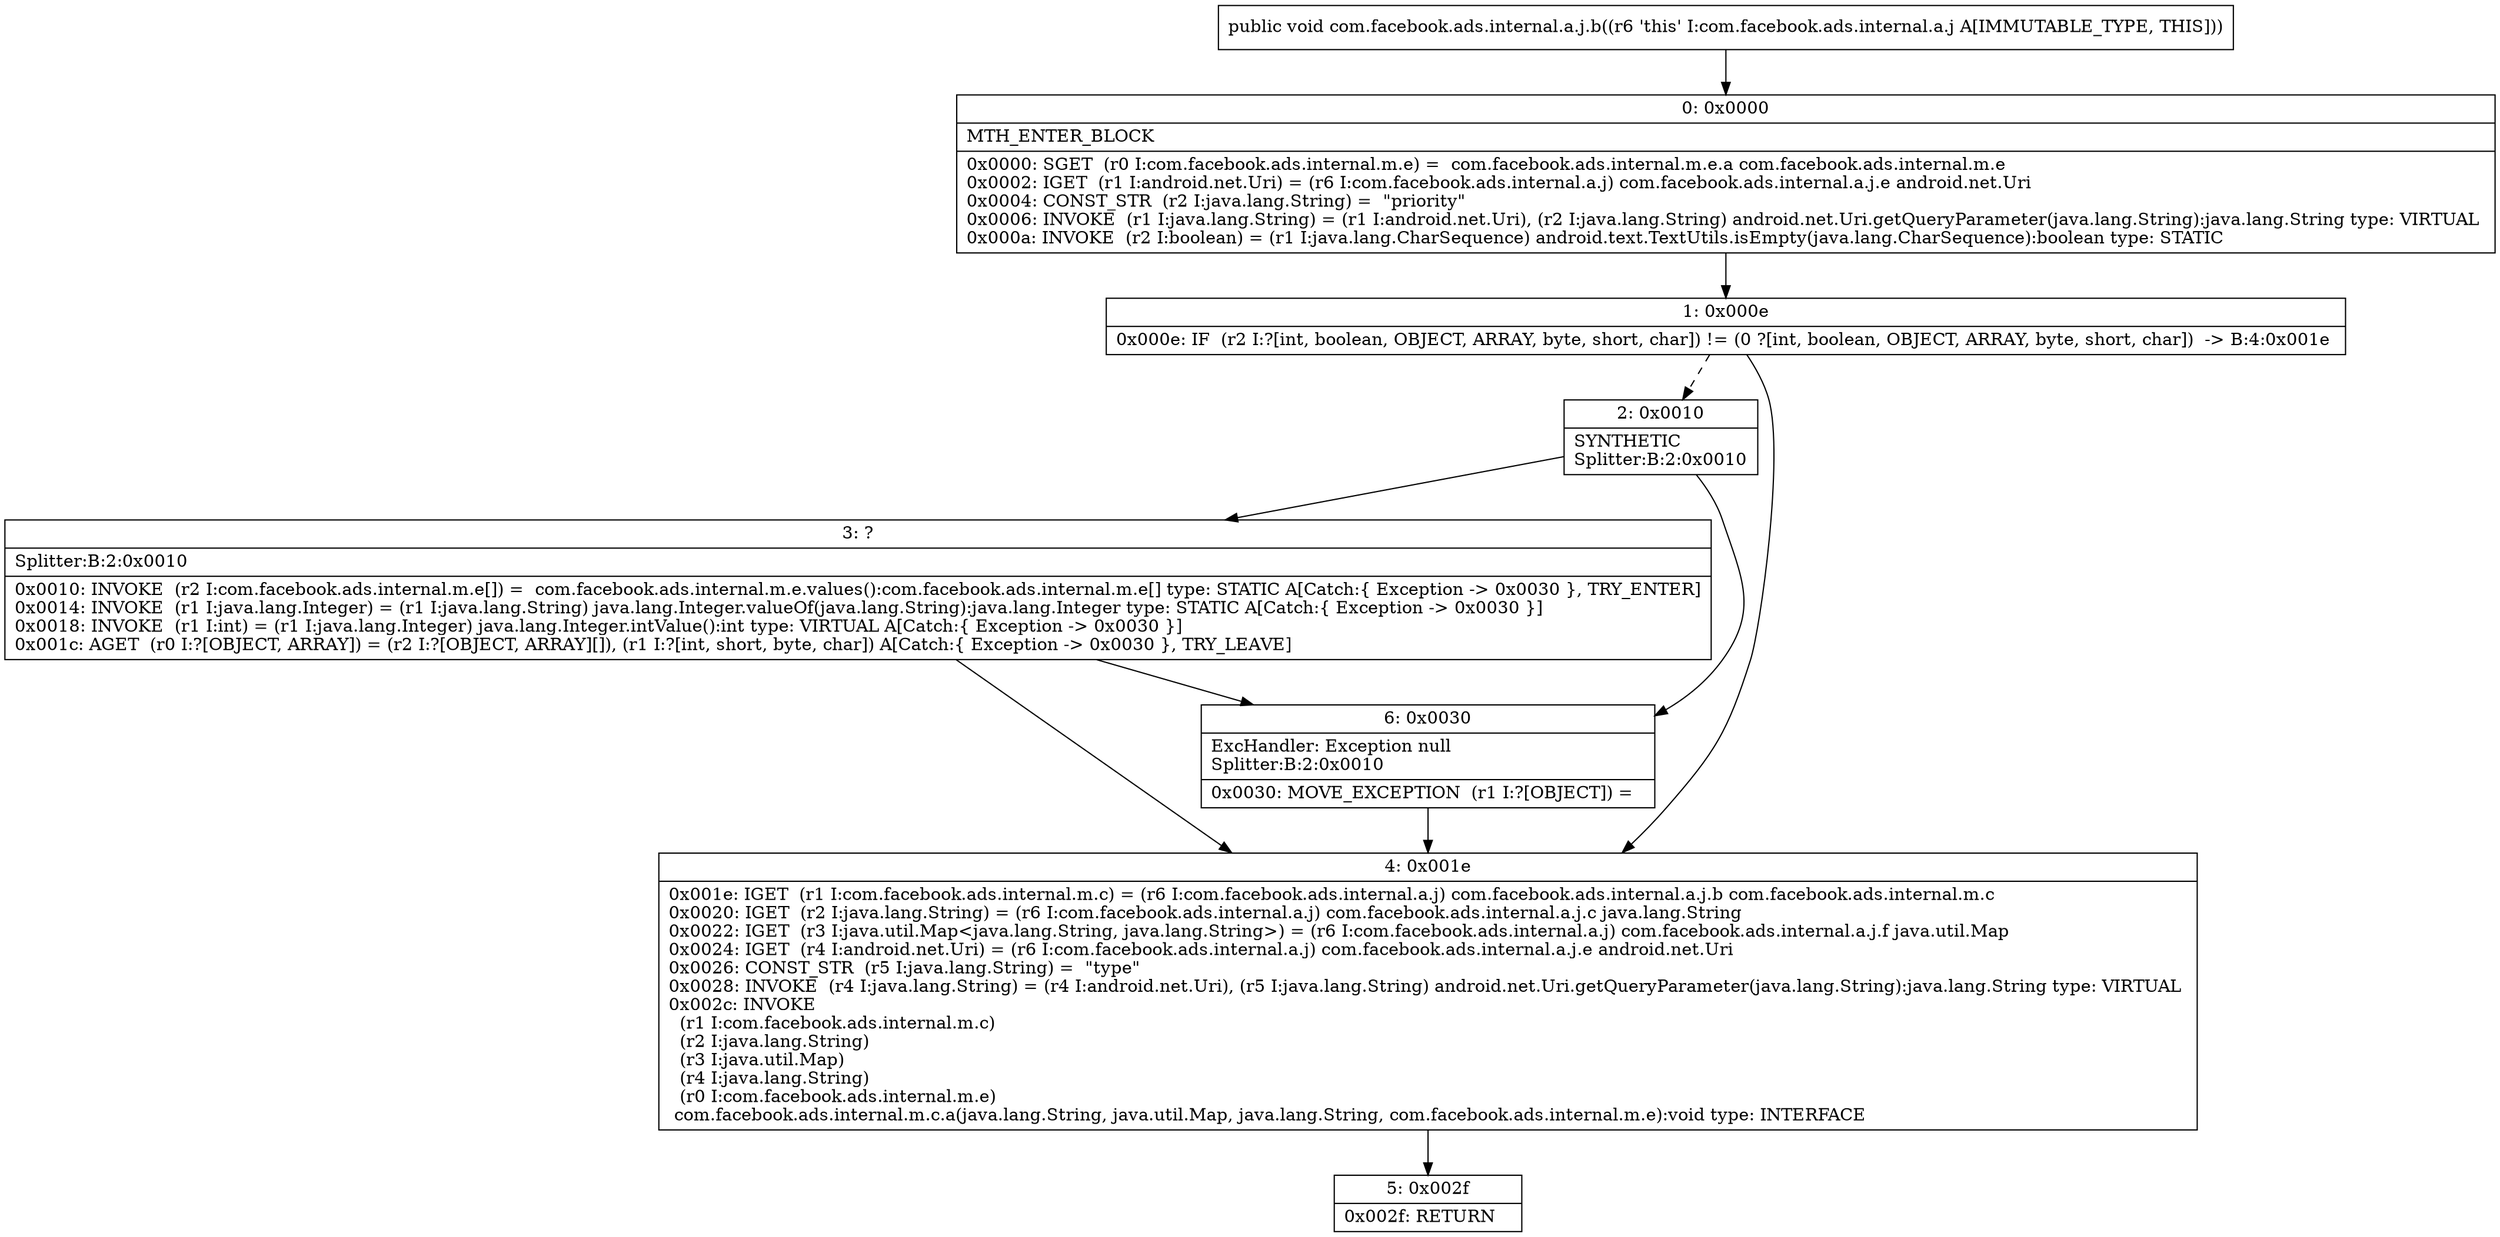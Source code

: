 digraph "CFG forcom.facebook.ads.internal.a.j.b()V" {
Node_0 [shape=record,label="{0\:\ 0x0000|MTH_ENTER_BLOCK\l|0x0000: SGET  (r0 I:com.facebook.ads.internal.m.e) =  com.facebook.ads.internal.m.e.a com.facebook.ads.internal.m.e \l0x0002: IGET  (r1 I:android.net.Uri) = (r6 I:com.facebook.ads.internal.a.j) com.facebook.ads.internal.a.j.e android.net.Uri \l0x0004: CONST_STR  (r2 I:java.lang.String) =  \"priority\" \l0x0006: INVOKE  (r1 I:java.lang.String) = (r1 I:android.net.Uri), (r2 I:java.lang.String) android.net.Uri.getQueryParameter(java.lang.String):java.lang.String type: VIRTUAL \l0x000a: INVOKE  (r2 I:boolean) = (r1 I:java.lang.CharSequence) android.text.TextUtils.isEmpty(java.lang.CharSequence):boolean type: STATIC \l}"];
Node_1 [shape=record,label="{1\:\ 0x000e|0x000e: IF  (r2 I:?[int, boolean, OBJECT, ARRAY, byte, short, char]) != (0 ?[int, boolean, OBJECT, ARRAY, byte, short, char])  \-\> B:4:0x001e \l}"];
Node_2 [shape=record,label="{2\:\ 0x0010|SYNTHETIC\lSplitter:B:2:0x0010\l}"];
Node_3 [shape=record,label="{3\:\ ?|Splitter:B:2:0x0010\l|0x0010: INVOKE  (r2 I:com.facebook.ads.internal.m.e[]) =  com.facebook.ads.internal.m.e.values():com.facebook.ads.internal.m.e[] type: STATIC A[Catch:\{ Exception \-\> 0x0030 \}, TRY_ENTER]\l0x0014: INVOKE  (r1 I:java.lang.Integer) = (r1 I:java.lang.String) java.lang.Integer.valueOf(java.lang.String):java.lang.Integer type: STATIC A[Catch:\{ Exception \-\> 0x0030 \}]\l0x0018: INVOKE  (r1 I:int) = (r1 I:java.lang.Integer) java.lang.Integer.intValue():int type: VIRTUAL A[Catch:\{ Exception \-\> 0x0030 \}]\l0x001c: AGET  (r0 I:?[OBJECT, ARRAY]) = (r2 I:?[OBJECT, ARRAY][]), (r1 I:?[int, short, byte, char]) A[Catch:\{ Exception \-\> 0x0030 \}, TRY_LEAVE]\l}"];
Node_4 [shape=record,label="{4\:\ 0x001e|0x001e: IGET  (r1 I:com.facebook.ads.internal.m.c) = (r6 I:com.facebook.ads.internal.a.j) com.facebook.ads.internal.a.j.b com.facebook.ads.internal.m.c \l0x0020: IGET  (r2 I:java.lang.String) = (r6 I:com.facebook.ads.internal.a.j) com.facebook.ads.internal.a.j.c java.lang.String \l0x0022: IGET  (r3 I:java.util.Map\<java.lang.String, java.lang.String\>) = (r6 I:com.facebook.ads.internal.a.j) com.facebook.ads.internal.a.j.f java.util.Map \l0x0024: IGET  (r4 I:android.net.Uri) = (r6 I:com.facebook.ads.internal.a.j) com.facebook.ads.internal.a.j.e android.net.Uri \l0x0026: CONST_STR  (r5 I:java.lang.String) =  \"type\" \l0x0028: INVOKE  (r4 I:java.lang.String) = (r4 I:android.net.Uri), (r5 I:java.lang.String) android.net.Uri.getQueryParameter(java.lang.String):java.lang.String type: VIRTUAL \l0x002c: INVOKE  \l  (r1 I:com.facebook.ads.internal.m.c)\l  (r2 I:java.lang.String)\l  (r3 I:java.util.Map)\l  (r4 I:java.lang.String)\l  (r0 I:com.facebook.ads.internal.m.e)\l com.facebook.ads.internal.m.c.a(java.lang.String, java.util.Map, java.lang.String, com.facebook.ads.internal.m.e):void type: INTERFACE \l}"];
Node_5 [shape=record,label="{5\:\ 0x002f|0x002f: RETURN   \l}"];
Node_6 [shape=record,label="{6\:\ 0x0030|ExcHandler: Exception null\lSplitter:B:2:0x0010\l|0x0030: MOVE_EXCEPTION  (r1 I:?[OBJECT]) =  \l}"];
MethodNode[shape=record,label="{public void com.facebook.ads.internal.a.j.b((r6 'this' I:com.facebook.ads.internal.a.j A[IMMUTABLE_TYPE, THIS])) }"];
MethodNode -> Node_0;
Node_0 -> Node_1;
Node_1 -> Node_2[style=dashed];
Node_1 -> Node_4;
Node_2 -> Node_3;
Node_2 -> Node_6;
Node_3 -> Node_4;
Node_3 -> Node_6;
Node_4 -> Node_5;
Node_6 -> Node_4;
}

